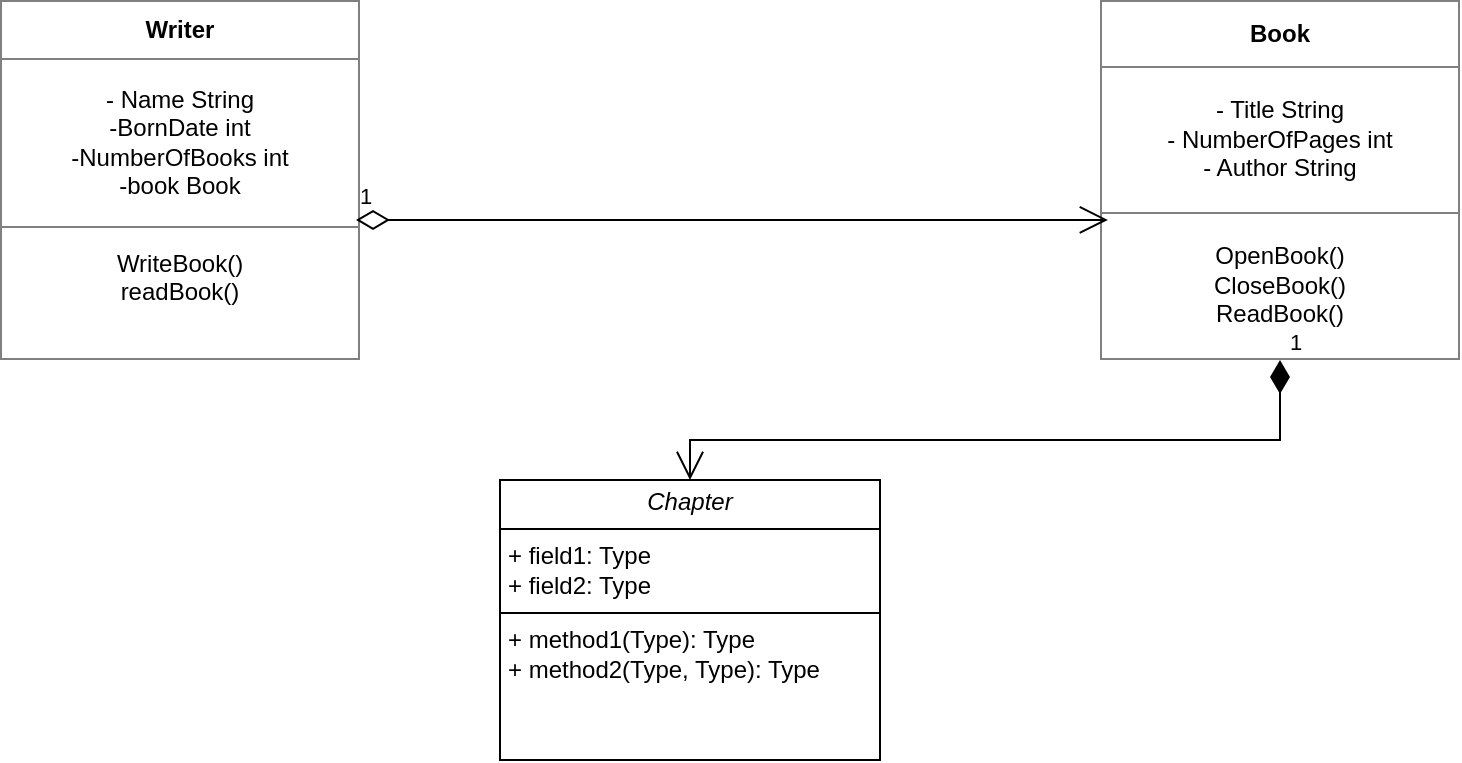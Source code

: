 <mxfile version="24.9.1">
  <diagram name="Strona-1" id="EKfCYeC_TYNA6tWrPPsv">
    <mxGraphModel dx="1434" dy="746" grid="1" gridSize="10" guides="1" tooltips="1" connect="1" arrows="1" fold="1" page="1" pageScale="1" pageWidth="827" pageHeight="1169" math="0" shadow="0">
      <root>
        <mxCell id="0" />
        <mxCell id="1" parent="0" />
        <mxCell id="ZVNA-G_tPhTHG4wariJV-1" value="&lt;table border=&quot;1&quot; width=&quot;100%&quot; height=&quot;100%&quot; cellpadding=&quot;4&quot; style=&quot;width:100%;height:100%;border-collapse:collapse;&quot;&gt;&lt;tbody&gt;&lt;tr&gt;&lt;th align=&quot;center&quot;&gt;&lt;b&gt;Writer&lt;/b&gt;&lt;/th&gt;&lt;/tr&gt;&lt;tr&gt;&lt;td align=&quot;center&quot;&gt;- Name String&lt;br&gt;-BornDate int&lt;br&gt;-NumberOfBooks int&lt;br&gt;-book Book&lt;/td&gt;&lt;/tr&gt;&lt;tr&gt;&lt;td align=&quot;center&quot;&gt;WriteBook()&lt;br&gt;readBook()&lt;br&gt;&lt;br&gt;&lt;/td&gt;&lt;/tr&gt;&lt;/tbody&gt;&lt;/table&gt;" style="text;html=1;whiteSpace=wrap;strokeColor=none;fillColor=none;overflow=fill;" vertex="1" parent="1">
          <mxGeometry x="50" y="160" width="180" height="180" as="geometry" />
        </mxCell>
        <mxCell id="ZVNA-G_tPhTHG4wariJV-2" value="&lt;table border=&quot;1&quot; width=&quot;100%&quot; height=&quot;100%&quot; cellpadding=&quot;4&quot; style=&quot;width:100%;height:100%;border-collapse:collapse;&quot;&gt;&lt;tbody&gt;&lt;tr&gt;&lt;th align=&quot;center&quot;&gt;&lt;b&gt;Book&lt;/b&gt;&lt;/th&gt;&lt;/tr&gt;&lt;tr&gt;&lt;td align=&quot;center&quot;&gt;- Title String&lt;br&gt;- NumberOfPages int&lt;br&gt;- Author String&lt;br&gt;&lt;/td&gt;&lt;/tr&gt;&lt;tr&gt;&lt;td align=&quot;center&quot;&gt;OpenBook()&lt;br&gt;CloseBook()&lt;br&gt;ReadBook()&lt;/td&gt;&lt;/tr&gt;&lt;/tbody&gt;&lt;/table&gt;" style="text;html=1;whiteSpace=wrap;strokeColor=none;fillColor=none;overflow=fill;" vertex="1" parent="1">
          <mxGeometry x="600" y="160" width="180" height="180" as="geometry" />
        </mxCell>
        <mxCell id="ZVNA-G_tPhTHG4wariJV-7" value="1" style="endArrow=open;html=1;endSize=12;startArrow=diamondThin;startSize=14;startFill=0;edgeStyle=orthogonalEdgeStyle;align=left;verticalAlign=bottom;rounded=0;entryX=0.022;entryY=0.611;entryDx=0;entryDy=0;entryPerimeter=0;exitX=0.989;exitY=0.611;exitDx=0;exitDy=0;exitPerimeter=0;" edge="1" parent="1" source="ZVNA-G_tPhTHG4wariJV-1" target="ZVNA-G_tPhTHG4wariJV-2">
          <mxGeometry x="-1" y="3" relative="1" as="geometry">
            <mxPoint x="230" y="270" as="sourcePoint" />
            <mxPoint x="390" y="270" as="targetPoint" />
          </mxGeometry>
        </mxCell>
        <mxCell id="ZVNA-G_tPhTHG4wariJV-8" value="&lt;p style=&quot;margin:0px;margin-top:4px;text-align:center;&quot;&gt;&lt;i&gt;Chapter&lt;/i&gt;&lt;/p&gt;&lt;hr size=&quot;1&quot; style=&quot;border-style:solid;&quot;&gt;&lt;p style=&quot;margin:0px;margin-left:4px;&quot;&gt;+ field1: Type&lt;br&gt;+ field2: Type&lt;/p&gt;&lt;hr size=&quot;1&quot; style=&quot;border-style:solid;&quot;&gt;&lt;p style=&quot;margin:0px;margin-left:4px;&quot;&gt;+ method1(Type): Type&lt;br&gt;+ method2(Type, Type): Type&lt;/p&gt;" style="verticalAlign=top;align=left;overflow=fill;html=1;whiteSpace=wrap;" vertex="1" parent="1">
          <mxGeometry x="300" y="400" width="190" height="140" as="geometry" />
        </mxCell>
        <mxCell id="ZVNA-G_tPhTHG4wariJV-10" value="1" style="endArrow=open;html=1;endSize=12;startArrow=diamondThin;startSize=14;startFill=1;edgeStyle=orthogonalEdgeStyle;align=left;verticalAlign=bottom;rounded=0;exitX=0.5;exitY=1;exitDx=0;exitDy=0;entryX=0.5;entryY=0;entryDx=0;entryDy=0;" edge="1" parent="1" source="ZVNA-G_tPhTHG4wariJV-2" target="ZVNA-G_tPhTHG4wariJV-8">
          <mxGeometry x="-1" y="3" relative="1" as="geometry">
            <mxPoint x="460" y="380" as="sourcePoint" />
            <mxPoint x="620" y="380" as="targetPoint" />
            <Array as="points">
              <mxPoint x="690" y="380" />
              <mxPoint x="395" y="380" />
            </Array>
          </mxGeometry>
        </mxCell>
      </root>
    </mxGraphModel>
  </diagram>
</mxfile>
